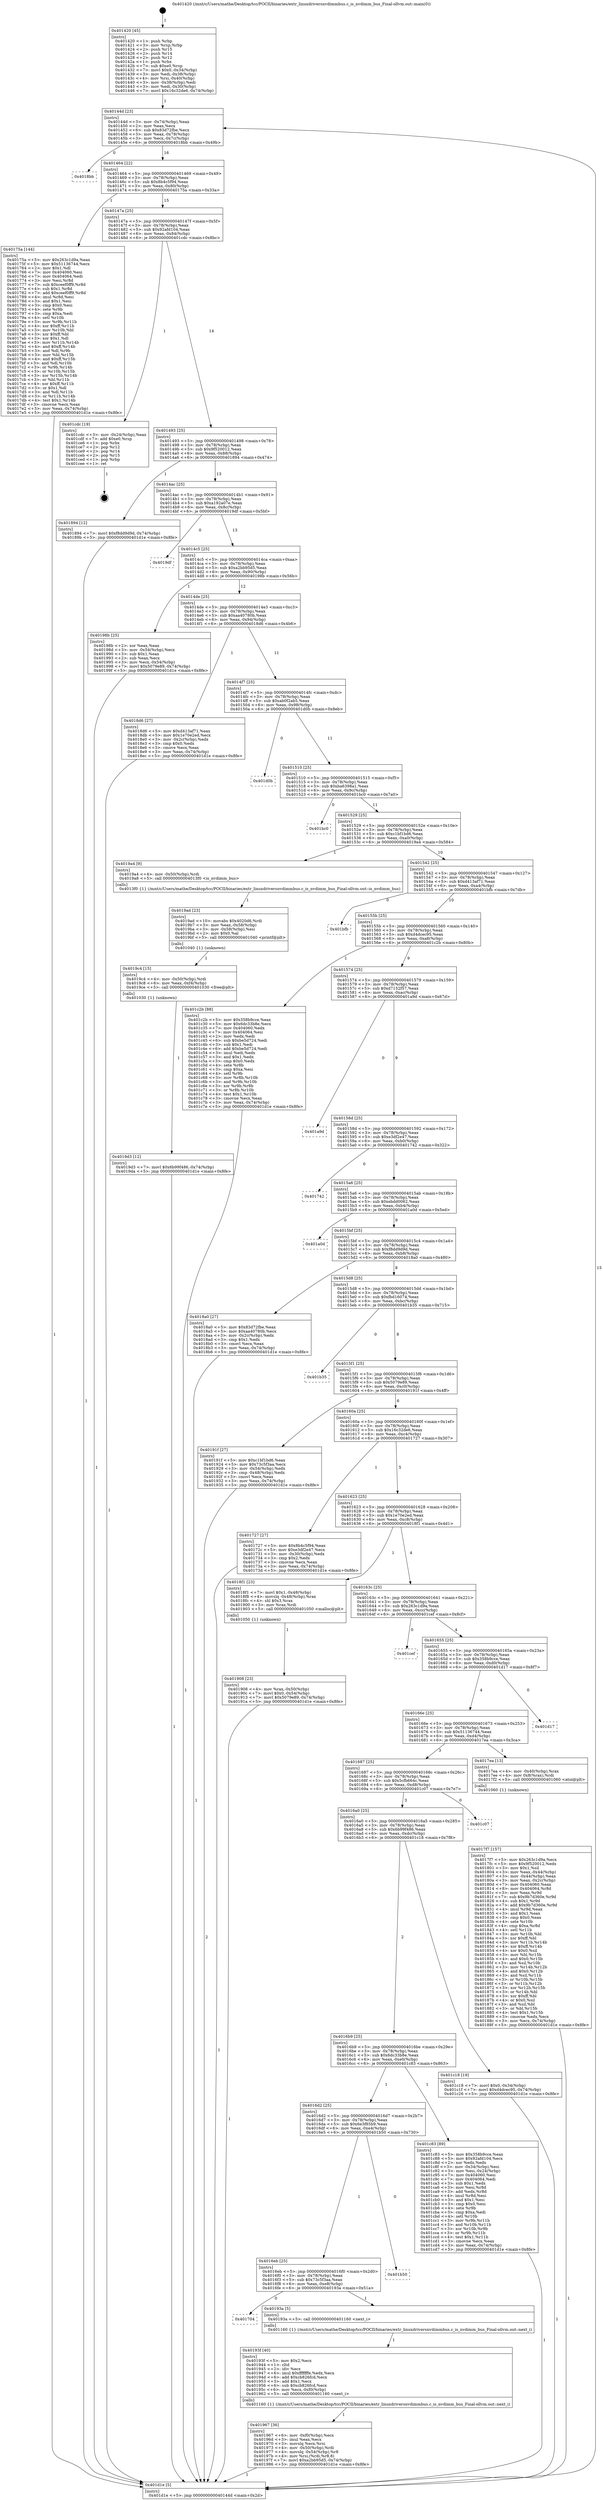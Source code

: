digraph "0x401420" {
  label = "0x401420 (/mnt/c/Users/mathe/Desktop/tcc/POCII/binaries/extr_linuxdriversnvdimmbus.c_is_nvdimm_bus_Final-ollvm.out::main(0))"
  labelloc = "t"
  node[shape=record]

  Entry [label="",width=0.3,height=0.3,shape=circle,fillcolor=black,style=filled]
  "0x40144d" [label="{
     0x40144d [23]\l
     | [instrs]\l
     &nbsp;&nbsp;0x40144d \<+3\>: mov -0x74(%rbp),%eax\l
     &nbsp;&nbsp;0x401450 \<+2\>: mov %eax,%ecx\l
     &nbsp;&nbsp;0x401452 \<+6\>: sub $0x83d72fbe,%ecx\l
     &nbsp;&nbsp;0x401458 \<+3\>: mov %eax,-0x78(%rbp)\l
     &nbsp;&nbsp;0x40145b \<+3\>: mov %ecx,-0x7c(%rbp)\l
     &nbsp;&nbsp;0x40145e \<+6\>: je 00000000004018bb \<main+0x49b\>\l
  }"]
  "0x4018bb" [label="{
     0x4018bb\l
  }", style=dashed]
  "0x401464" [label="{
     0x401464 [22]\l
     | [instrs]\l
     &nbsp;&nbsp;0x401464 \<+5\>: jmp 0000000000401469 \<main+0x49\>\l
     &nbsp;&nbsp;0x401469 \<+3\>: mov -0x78(%rbp),%eax\l
     &nbsp;&nbsp;0x40146c \<+5\>: sub $0x8b4c5f94,%eax\l
     &nbsp;&nbsp;0x401471 \<+3\>: mov %eax,-0x80(%rbp)\l
     &nbsp;&nbsp;0x401474 \<+6\>: je 000000000040175a \<main+0x33a\>\l
  }"]
  Exit [label="",width=0.3,height=0.3,shape=circle,fillcolor=black,style=filled,peripheries=2]
  "0x40175a" [label="{
     0x40175a [144]\l
     | [instrs]\l
     &nbsp;&nbsp;0x40175a \<+5\>: mov $0x263c1d9a,%eax\l
     &nbsp;&nbsp;0x40175f \<+5\>: mov $0x51136744,%ecx\l
     &nbsp;&nbsp;0x401764 \<+2\>: mov $0x1,%dl\l
     &nbsp;&nbsp;0x401766 \<+7\>: mov 0x404060,%esi\l
     &nbsp;&nbsp;0x40176d \<+7\>: mov 0x404064,%edi\l
     &nbsp;&nbsp;0x401774 \<+3\>: mov %esi,%r8d\l
     &nbsp;&nbsp;0x401777 \<+7\>: sub $0xceef0ff9,%r8d\l
     &nbsp;&nbsp;0x40177e \<+4\>: sub $0x1,%r8d\l
     &nbsp;&nbsp;0x401782 \<+7\>: add $0xceef0ff9,%r8d\l
     &nbsp;&nbsp;0x401789 \<+4\>: imul %r8d,%esi\l
     &nbsp;&nbsp;0x40178d \<+3\>: and $0x1,%esi\l
     &nbsp;&nbsp;0x401790 \<+3\>: cmp $0x0,%esi\l
     &nbsp;&nbsp;0x401793 \<+4\>: sete %r9b\l
     &nbsp;&nbsp;0x401797 \<+3\>: cmp $0xa,%edi\l
     &nbsp;&nbsp;0x40179a \<+4\>: setl %r10b\l
     &nbsp;&nbsp;0x40179e \<+3\>: mov %r9b,%r11b\l
     &nbsp;&nbsp;0x4017a1 \<+4\>: xor $0xff,%r11b\l
     &nbsp;&nbsp;0x4017a5 \<+3\>: mov %r10b,%bl\l
     &nbsp;&nbsp;0x4017a8 \<+3\>: xor $0xff,%bl\l
     &nbsp;&nbsp;0x4017ab \<+3\>: xor $0x1,%dl\l
     &nbsp;&nbsp;0x4017ae \<+3\>: mov %r11b,%r14b\l
     &nbsp;&nbsp;0x4017b1 \<+4\>: and $0xff,%r14b\l
     &nbsp;&nbsp;0x4017b5 \<+3\>: and %dl,%r9b\l
     &nbsp;&nbsp;0x4017b8 \<+3\>: mov %bl,%r15b\l
     &nbsp;&nbsp;0x4017bb \<+4\>: and $0xff,%r15b\l
     &nbsp;&nbsp;0x4017bf \<+3\>: and %dl,%r10b\l
     &nbsp;&nbsp;0x4017c2 \<+3\>: or %r9b,%r14b\l
     &nbsp;&nbsp;0x4017c5 \<+3\>: or %r10b,%r15b\l
     &nbsp;&nbsp;0x4017c8 \<+3\>: xor %r15b,%r14b\l
     &nbsp;&nbsp;0x4017cb \<+3\>: or %bl,%r11b\l
     &nbsp;&nbsp;0x4017ce \<+4\>: xor $0xff,%r11b\l
     &nbsp;&nbsp;0x4017d2 \<+3\>: or $0x1,%dl\l
     &nbsp;&nbsp;0x4017d5 \<+3\>: and %dl,%r11b\l
     &nbsp;&nbsp;0x4017d8 \<+3\>: or %r11b,%r14b\l
     &nbsp;&nbsp;0x4017db \<+4\>: test $0x1,%r14b\l
     &nbsp;&nbsp;0x4017df \<+3\>: cmovne %ecx,%eax\l
     &nbsp;&nbsp;0x4017e2 \<+3\>: mov %eax,-0x74(%rbp)\l
     &nbsp;&nbsp;0x4017e5 \<+5\>: jmp 0000000000401d1e \<main+0x8fe\>\l
  }"]
  "0x40147a" [label="{
     0x40147a [25]\l
     | [instrs]\l
     &nbsp;&nbsp;0x40147a \<+5\>: jmp 000000000040147f \<main+0x5f\>\l
     &nbsp;&nbsp;0x40147f \<+3\>: mov -0x78(%rbp),%eax\l
     &nbsp;&nbsp;0x401482 \<+5\>: sub $0x92afd104,%eax\l
     &nbsp;&nbsp;0x401487 \<+6\>: mov %eax,-0x84(%rbp)\l
     &nbsp;&nbsp;0x40148d \<+6\>: je 0000000000401cdc \<main+0x8bc\>\l
  }"]
  "0x4019d3" [label="{
     0x4019d3 [12]\l
     | [instrs]\l
     &nbsp;&nbsp;0x4019d3 \<+7\>: movl $0x6b99f486,-0x74(%rbp)\l
     &nbsp;&nbsp;0x4019da \<+5\>: jmp 0000000000401d1e \<main+0x8fe\>\l
  }"]
  "0x401cdc" [label="{
     0x401cdc [19]\l
     | [instrs]\l
     &nbsp;&nbsp;0x401cdc \<+3\>: mov -0x24(%rbp),%eax\l
     &nbsp;&nbsp;0x401cdf \<+7\>: add $0xe0,%rsp\l
     &nbsp;&nbsp;0x401ce6 \<+1\>: pop %rbx\l
     &nbsp;&nbsp;0x401ce7 \<+2\>: pop %r12\l
     &nbsp;&nbsp;0x401ce9 \<+2\>: pop %r14\l
     &nbsp;&nbsp;0x401ceb \<+2\>: pop %r15\l
     &nbsp;&nbsp;0x401ced \<+1\>: pop %rbp\l
     &nbsp;&nbsp;0x401cee \<+1\>: ret\l
  }"]
  "0x401493" [label="{
     0x401493 [25]\l
     | [instrs]\l
     &nbsp;&nbsp;0x401493 \<+5\>: jmp 0000000000401498 \<main+0x78\>\l
     &nbsp;&nbsp;0x401498 \<+3\>: mov -0x78(%rbp),%eax\l
     &nbsp;&nbsp;0x40149b \<+5\>: sub $0x9f520012,%eax\l
     &nbsp;&nbsp;0x4014a0 \<+6\>: mov %eax,-0x88(%rbp)\l
     &nbsp;&nbsp;0x4014a6 \<+6\>: je 0000000000401894 \<main+0x474\>\l
  }"]
  "0x4019c4" [label="{
     0x4019c4 [15]\l
     | [instrs]\l
     &nbsp;&nbsp;0x4019c4 \<+4\>: mov -0x50(%rbp),%rdi\l
     &nbsp;&nbsp;0x4019c8 \<+6\>: mov %eax,-0xf4(%rbp)\l
     &nbsp;&nbsp;0x4019ce \<+5\>: call 0000000000401030 \<free@plt\>\l
     | [calls]\l
     &nbsp;&nbsp;0x401030 \{1\} (unknown)\l
  }"]
  "0x401894" [label="{
     0x401894 [12]\l
     | [instrs]\l
     &nbsp;&nbsp;0x401894 \<+7\>: movl $0xf8dd9d9d,-0x74(%rbp)\l
     &nbsp;&nbsp;0x40189b \<+5\>: jmp 0000000000401d1e \<main+0x8fe\>\l
  }"]
  "0x4014ac" [label="{
     0x4014ac [25]\l
     | [instrs]\l
     &nbsp;&nbsp;0x4014ac \<+5\>: jmp 00000000004014b1 \<main+0x91\>\l
     &nbsp;&nbsp;0x4014b1 \<+3\>: mov -0x78(%rbp),%eax\l
     &nbsp;&nbsp;0x4014b4 \<+5\>: sub $0xa192a07e,%eax\l
     &nbsp;&nbsp;0x4014b9 \<+6\>: mov %eax,-0x8c(%rbp)\l
     &nbsp;&nbsp;0x4014bf \<+6\>: je 00000000004019df \<main+0x5bf\>\l
  }"]
  "0x4019ad" [label="{
     0x4019ad [23]\l
     | [instrs]\l
     &nbsp;&nbsp;0x4019ad \<+10\>: movabs $0x4020d6,%rdi\l
     &nbsp;&nbsp;0x4019b7 \<+3\>: mov %eax,-0x58(%rbp)\l
     &nbsp;&nbsp;0x4019ba \<+3\>: mov -0x58(%rbp),%esi\l
     &nbsp;&nbsp;0x4019bd \<+2\>: mov $0x0,%al\l
     &nbsp;&nbsp;0x4019bf \<+5\>: call 0000000000401040 \<printf@plt\>\l
     | [calls]\l
     &nbsp;&nbsp;0x401040 \{1\} (unknown)\l
  }"]
  "0x4019df" [label="{
     0x4019df\l
  }", style=dashed]
  "0x4014c5" [label="{
     0x4014c5 [25]\l
     | [instrs]\l
     &nbsp;&nbsp;0x4014c5 \<+5\>: jmp 00000000004014ca \<main+0xaa\>\l
     &nbsp;&nbsp;0x4014ca \<+3\>: mov -0x78(%rbp),%eax\l
     &nbsp;&nbsp;0x4014cd \<+5\>: sub $0xa2bb95d5,%eax\l
     &nbsp;&nbsp;0x4014d2 \<+6\>: mov %eax,-0x90(%rbp)\l
     &nbsp;&nbsp;0x4014d8 \<+6\>: je 000000000040198b \<main+0x56b\>\l
  }"]
  "0x401967" [label="{
     0x401967 [36]\l
     | [instrs]\l
     &nbsp;&nbsp;0x401967 \<+6\>: mov -0xf0(%rbp),%ecx\l
     &nbsp;&nbsp;0x40196d \<+3\>: imul %eax,%ecx\l
     &nbsp;&nbsp;0x401970 \<+3\>: movslq %ecx,%rsi\l
     &nbsp;&nbsp;0x401973 \<+4\>: mov -0x50(%rbp),%rdi\l
     &nbsp;&nbsp;0x401977 \<+4\>: movslq -0x54(%rbp),%r8\l
     &nbsp;&nbsp;0x40197b \<+4\>: mov %rsi,(%rdi,%r8,8)\l
     &nbsp;&nbsp;0x40197f \<+7\>: movl $0xa2bb95d5,-0x74(%rbp)\l
     &nbsp;&nbsp;0x401986 \<+5\>: jmp 0000000000401d1e \<main+0x8fe\>\l
  }"]
  "0x40198b" [label="{
     0x40198b [25]\l
     | [instrs]\l
     &nbsp;&nbsp;0x40198b \<+2\>: xor %eax,%eax\l
     &nbsp;&nbsp;0x40198d \<+3\>: mov -0x54(%rbp),%ecx\l
     &nbsp;&nbsp;0x401990 \<+3\>: sub $0x1,%eax\l
     &nbsp;&nbsp;0x401993 \<+2\>: sub %eax,%ecx\l
     &nbsp;&nbsp;0x401995 \<+3\>: mov %ecx,-0x54(%rbp)\l
     &nbsp;&nbsp;0x401998 \<+7\>: movl $0x5079e89,-0x74(%rbp)\l
     &nbsp;&nbsp;0x40199f \<+5\>: jmp 0000000000401d1e \<main+0x8fe\>\l
  }"]
  "0x4014de" [label="{
     0x4014de [25]\l
     | [instrs]\l
     &nbsp;&nbsp;0x4014de \<+5\>: jmp 00000000004014e3 \<main+0xc3\>\l
     &nbsp;&nbsp;0x4014e3 \<+3\>: mov -0x78(%rbp),%eax\l
     &nbsp;&nbsp;0x4014e6 \<+5\>: sub $0xaa40780b,%eax\l
     &nbsp;&nbsp;0x4014eb \<+6\>: mov %eax,-0x94(%rbp)\l
     &nbsp;&nbsp;0x4014f1 \<+6\>: je 00000000004018d6 \<main+0x4b6\>\l
  }"]
  "0x40193f" [label="{
     0x40193f [40]\l
     | [instrs]\l
     &nbsp;&nbsp;0x40193f \<+5\>: mov $0x2,%ecx\l
     &nbsp;&nbsp;0x401944 \<+1\>: cltd\l
     &nbsp;&nbsp;0x401945 \<+2\>: idiv %ecx\l
     &nbsp;&nbsp;0x401947 \<+6\>: imul $0xfffffffe,%edx,%ecx\l
     &nbsp;&nbsp;0x40194d \<+6\>: add $0xcb826fcd,%ecx\l
     &nbsp;&nbsp;0x401953 \<+3\>: add $0x1,%ecx\l
     &nbsp;&nbsp;0x401956 \<+6\>: sub $0xcb826fcd,%ecx\l
     &nbsp;&nbsp;0x40195c \<+6\>: mov %ecx,-0xf0(%rbp)\l
     &nbsp;&nbsp;0x401962 \<+5\>: call 0000000000401160 \<next_i\>\l
     | [calls]\l
     &nbsp;&nbsp;0x401160 \{1\} (/mnt/c/Users/mathe/Desktop/tcc/POCII/binaries/extr_linuxdriversnvdimmbus.c_is_nvdimm_bus_Final-ollvm.out::next_i)\l
  }"]
  "0x4018d6" [label="{
     0x4018d6 [27]\l
     | [instrs]\l
     &nbsp;&nbsp;0x4018d6 \<+5\>: mov $0xd413af71,%eax\l
     &nbsp;&nbsp;0x4018db \<+5\>: mov $0x1e70e2ed,%ecx\l
     &nbsp;&nbsp;0x4018e0 \<+3\>: mov -0x2c(%rbp),%edx\l
     &nbsp;&nbsp;0x4018e3 \<+3\>: cmp $0x0,%edx\l
     &nbsp;&nbsp;0x4018e6 \<+3\>: cmove %ecx,%eax\l
     &nbsp;&nbsp;0x4018e9 \<+3\>: mov %eax,-0x74(%rbp)\l
     &nbsp;&nbsp;0x4018ec \<+5\>: jmp 0000000000401d1e \<main+0x8fe\>\l
  }"]
  "0x4014f7" [label="{
     0x4014f7 [25]\l
     | [instrs]\l
     &nbsp;&nbsp;0x4014f7 \<+5\>: jmp 00000000004014fc \<main+0xdc\>\l
     &nbsp;&nbsp;0x4014fc \<+3\>: mov -0x78(%rbp),%eax\l
     &nbsp;&nbsp;0x4014ff \<+5\>: sub $0xab0f2ab5,%eax\l
     &nbsp;&nbsp;0x401504 \<+6\>: mov %eax,-0x98(%rbp)\l
     &nbsp;&nbsp;0x40150a \<+6\>: je 0000000000401d0b \<main+0x8eb\>\l
  }"]
  "0x401704" [label="{
     0x401704\l
  }", style=dashed]
  "0x401d0b" [label="{
     0x401d0b\l
  }", style=dashed]
  "0x401510" [label="{
     0x401510 [25]\l
     | [instrs]\l
     &nbsp;&nbsp;0x401510 \<+5\>: jmp 0000000000401515 \<main+0xf5\>\l
     &nbsp;&nbsp;0x401515 \<+3\>: mov -0x78(%rbp),%eax\l
     &nbsp;&nbsp;0x401518 \<+5\>: sub $0xba6398a1,%eax\l
     &nbsp;&nbsp;0x40151d \<+6\>: mov %eax,-0x9c(%rbp)\l
     &nbsp;&nbsp;0x401523 \<+6\>: je 0000000000401bc0 \<main+0x7a0\>\l
  }"]
  "0x40193a" [label="{
     0x40193a [5]\l
     | [instrs]\l
     &nbsp;&nbsp;0x40193a \<+5\>: call 0000000000401160 \<next_i\>\l
     | [calls]\l
     &nbsp;&nbsp;0x401160 \{1\} (/mnt/c/Users/mathe/Desktop/tcc/POCII/binaries/extr_linuxdriversnvdimmbus.c_is_nvdimm_bus_Final-ollvm.out::next_i)\l
  }"]
  "0x401bc0" [label="{
     0x401bc0\l
  }", style=dashed]
  "0x401529" [label="{
     0x401529 [25]\l
     | [instrs]\l
     &nbsp;&nbsp;0x401529 \<+5\>: jmp 000000000040152e \<main+0x10e\>\l
     &nbsp;&nbsp;0x40152e \<+3\>: mov -0x78(%rbp),%eax\l
     &nbsp;&nbsp;0x401531 \<+5\>: sub $0xc1bf1bd6,%eax\l
     &nbsp;&nbsp;0x401536 \<+6\>: mov %eax,-0xa0(%rbp)\l
     &nbsp;&nbsp;0x40153c \<+6\>: je 00000000004019a4 \<main+0x584\>\l
  }"]
  "0x4016eb" [label="{
     0x4016eb [25]\l
     | [instrs]\l
     &nbsp;&nbsp;0x4016eb \<+5\>: jmp 00000000004016f0 \<main+0x2d0\>\l
     &nbsp;&nbsp;0x4016f0 \<+3\>: mov -0x78(%rbp),%eax\l
     &nbsp;&nbsp;0x4016f3 \<+5\>: sub $0x73c5f3aa,%eax\l
     &nbsp;&nbsp;0x4016f8 \<+6\>: mov %eax,-0xe8(%rbp)\l
     &nbsp;&nbsp;0x4016fe \<+6\>: je 000000000040193a \<main+0x51a\>\l
  }"]
  "0x4019a4" [label="{
     0x4019a4 [9]\l
     | [instrs]\l
     &nbsp;&nbsp;0x4019a4 \<+4\>: mov -0x50(%rbp),%rdi\l
     &nbsp;&nbsp;0x4019a8 \<+5\>: call 00000000004013f0 \<is_nvdimm_bus\>\l
     | [calls]\l
     &nbsp;&nbsp;0x4013f0 \{1\} (/mnt/c/Users/mathe/Desktop/tcc/POCII/binaries/extr_linuxdriversnvdimmbus.c_is_nvdimm_bus_Final-ollvm.out::is_nvdimm_bus)\l
  }"]
  "0x401542" [label="{
     0x401542 [25]\l
     | [instrs]\l
     &nbsp;&nbsp;0x401542 \<+5\>: jmp 0000000000401547 \<main+0x127\>\l
     &nbsp;&nbsp;0x401547 \<+3\>: mov -0x78(%rbp),%eax\l
     &nbsp;&nbsp;0x40154a \<+5\>: sub $0xd413af71,%eax\l
     &nbsp;&nbsp;0x40154f \<+6\>: mov %eax,-0xa4(%rbp)\l
     &nbsp;&nbsp;0x401555 \<+6\>: je 0000000000401bfb \<main+0x7db\>\l
  }"]
  "0x401b50" [label="{
     0x401b50\l
  }", style=dashed]
  "0x401bfb" [label="{
     0x401bfb\l
  }", style=dashed]
  "0x40155b" [label="{
     0x40155b [25]\l
     | [instrs]\l
     &nbsp;&nbsp;0x40155b \<+5\>: jmp 0000000000401560 \<main+0x140\>\l
     &nbsp;&nbsp;0x401560 \<+3\>: mov -0x78(%rbp),%eax\l
     &nbsp;&nbsp;0x401563 \<+5\>: sub $0xd4dcec95,%eax\l
     &nbsp;&nbsp;0x401568 \<+6\>: mov %eax,-0xa8(%rbp)\l
     &nbsp;&nbsp;0x40156e \<+6\>: je 0000000000401c2b \<main+0x80b\>\l
  }"]
  "0x4016d2" [label="{
     0x4016d2 [25]\l
     | [instrs]\l
     &nbsp;&nbsp;0x4016d2 \<+5\>: jmp 00000000004016d7 \<main+0x2b7\>\l
     &nbsp;&nbsp;0x4016d7 \<+3\>: mov -0x78(%rbp),%eax\l
     &nbsp;&nbsp;0x4016da \<+5\>: sub $0x6e3f85b9,%eax\l
     &nbsp;&nbsp;0x4016df \<+6\>: mov %eax,-0xe4(%rbp)\l
     &nbsp;&nbsp;0x4016e5 \<+6\>: je 0000000000401b50 \<main+0x730\>\l
  }"]
  "0x401c2b" [label="{
     0x401c2b [88]\l
     | [instrs]\l
     &nbsp;&nbsp;0x401c2b \<+5\>: mov $0x358b9cce,%eax\l
     &nbsp;&nbsp;0x401c30 \<+5\>: mov $0x6dc33b8e,%ecx\l
     &nbsp;&nbsp;0x401c35 \<+7\>: mov 0x404060,%edx\l
     &nbsp;&nbsp;0x401c3c \<+7\>: mov 0x404064,%esi\l
     &nbsp;&nbsp;0x401c43 \<+2\>: mov %edx,%edi\l
     &nbsp;&nbsp;0x401c45 \<+6\>: sub $0xbe5d724,%edi\l
     &nbsp;&nbsp;0x401c4b \<+3\>: sub $0x1,%edi\l
     &nbsp;&nbsp;0x401c4e \<+6\>: add $0xbe5d724,%edi\l
     &nbsp;&nbsp;0x401c54 \<+3\>: imul %edi,%edx\l
     &nbsp;&nbsp;0x401c57 \<+3\>: and $0x1,%edx\l
     &nbsp;&nbsp;0x401c5a \<+3\>: cmp $0x0,%edx\l
     &nbsp;&nbsp;0x401c5d \<+4\>: sete %r8b\l
     &nbsp;&nbsp;0x401c61 \<+3\>: cmp $0xa,%esi\l
     &nbsp;&nbsp;0x401c64 \<+4\>: setl %r9b\l
     &nbsp;&nbsp;0x401c68 \<+3\>: mov %r8b,%r10b\l
     &nbsp;&nbsp;0x401c6b \<+3\>: and %r9b,%r10b\l
     &nbsp;&nbsp;0x401c6e \<+3\>: xor %r9b,%r8b\l
     &nbsp;&nbsp;0x401c71 \<+3\>: or %r8b,%r10b\l
     &nbsp;&nbsp;0x401c74 \<+4\>: test $0x1,%r10b\l
     &nbsp;&nbsp;0x401c78 \<+3\>: cmovne %ecx,%eax\l
     &nbsp;&nbsp;0x401c7b \<+3\>: mov %eax,-0x74(%rbp)\l
     &nbsp;&nbsp;0x401c7e \<+5\>: jmp 0000000000401d1e \<main+0x8fe\>\l
  }"]
  "0x401574" [label="{
     0x401574 [25]\l
     | [instrs]\l
     &nbsp;&nbsp;0x401574 \<+5\>: jmp 0000000000401579 \<main+0x159\>\l
     &nbsp;&nbsp;0x401579 \<+3\>: mov -0x78(%rbp),%eax\l
     &nbsp;&nbsp;0x40157c \<+5\>: sub $0xd7152f57,%eax\l
     &nbsp;&nbsp;0x401581 \<+6\>: mov %eax,-0xac(%rbp)\l
     &nbsp;&nbsp;0x401587 \<+6\>: je 0000000000401a9d \<main+0x67d\>\l
  }"]
  "0x401c83" [label="{
     0x401c83 [89]\l
     | [instrs]\l
     &nbsp;&nbsp;0x401c83 \<+5\>: mov $0x358b9cce,%eax\l
     &nbsp;&nbsp;0x401c88 \<+5\>: mov $0x92afd104,%ecx\l
     &nbsp;&nbsp;0x401c8d \<+2\>: xor %edx,%edx\l
     &nbsp;&nbsp;0x401c8f \<+3\>: mov -0x34(%rbp),%esi\l
     &nbsp;&nbsp;0x401c92 \<+3\>: mov %esi,-0x24(%rbp)\l
     &nbsp;&nbsp;0x401c95 \<+7\>: mov 0x404060,%esi\l
     &nbsp;&nbsp;0x401c9c \<+7\>: mov 0x404064,%edi\l
     &nbsp;&nbsp;0x401ca3 \<+3\>: sub $0x1,%edx\l
     &nbsp;&nbsp;0x401ca6 \<+3\>: mov %esi,%r8d\l
     &nbsp;&nbsp;0x401ca9 \<+3\>: add %edx,%r8d\l
     &nbsp;&nbsp;0x401cac \<+4\>: imul %r8d,%esi\l
     &nbsp;&nbsp;0x401cb0 \<+3\>: and $0x1,%esi\l
     &nbsp;&nbsp;0x401cb3 \<+3\>: cmp $0x0,%esi\l
     &nbsp;&nbsp;0x401cb6 \<+4\>: sete %r9b\l
     &nbsp;&nbsp;0x401cba \<+3\>: cmp $0xa,%edi\l
     &nbsp;&nbsp;0x401cbd \<+4\>: setl %r10b\l
     &nbsp;&nbsp;0x401cc1 \<+3\>: mov %r9b,%r11b\l
     &nbsp;&nbsp;0x401cc4 \<+3\>: and %r10b,%r11b\l
     &nbsp;&nbsp;0x401cc7 \<+3\>: xor %r10b,%r9b\l
     &nbsp;&nbsp;0x401cca \<+3\>: or %r9b,%r11b\l
     &nbsp;&nbsp;0x401ccd \<+4\>: test $0x1,%r11b\l
     &nbsp;&nbsp;0x401cd1 \<+3\>: cmovne %ecx,%eax\l
     &nbsp;&nbsp;0x401cd4 \<+3\>: mov %eax,-0x74(%rbp)\l
     &nbsp;&nbsp;0x401cd7 \<+5\>: jmp 0000000000401d1e \<main+0x8fe\>\l
  }"]
  "0x401a9d" [label="{
     0x401a9d\l
  }", style=dashed]
  "0x40158d" [label="{
     0x40158d [25]\l
     | [instrs]\l
     &nbsp;&nbsp;0x40158d \<+5\>: jmp 0000000000401592 \<main+0x172\>\l
     &nbsp;&nbsp;0x401592 \<+3\>: mov -0x78(%rbp),%eax\l
     &nbsp;&nbsp;0x401595 \<+5\>: sub $0xe3df2e47,%eax\l
     &nbsp;&nbsp;0x40159a \<+6\>: mov %eax,-0xb0(%rbp)\l
     &nbsp;&nbsp;0x4015a0 \<+6\>: je 0000000000401742 \<main+0x322\>\l
  }"]
  "0x4016b9" [label="{
     0x4016b9 [25]\l
     | [instrs]\l
     &nbsp;&nbsp;0x4016b9 \<+5\>: jmp 00000000004016be \<main+0x29e\>\l
     &nbsp;&nbsp;0x4016be \<+3\>: mov -0x78(%rbp),%eax\l
     &nbsp;&nbsp;0x4016c1 \<+5\>: sub $0x6dc33b8e,%eax\l
     &nbsp;&nbsp;0x4016c6 \<+6\>: mov %eax,-0xe0(%rbp)\l
     &nbsp;&nbsp;0x4016cc \<+6\>: je 0000000000401c83 \<main+0x863\>\l
  }"]
  "0x401742" [label="{
     0x401742\l
  }", style=dashed]
  "0x4015a6" [label="{
     0x4015a6 [25]\l
     | [instrs]\l
     &nbsp;&nbsp;0x4015a6 \<+5\>: jmp 00000000004015ab \<main+0x18b\>\l
     &nbsp;&nbsp;0x4015ab \<+3\>: mov -0x78(%rbp),%eax\l
     &nbsp;&nbsp;0x4015ae \<+5\>: sub $0xebdd0062,%eax\l
     &nbsp;&nbsp;0x4015b3 \<+6\>: mov %eax,-0xb4(%rbp)\l
     &nbsp;&nbsp;0x4015b9 \<+6\>: je 0000000000401a0d \<main+0x5ed\>\l
  }"]
  "0x401c18" [label="{
     0x401c18 [19]\l
     | [instrs]\l
     &nbsp;&nbsp;0x401c18 \<+7\>: movl $0x0,-0x34(%rbp)\l
     &nbsp;&nbsp;0x401c1f \<+7\>: movl $0xd4dcec95,-0x74(%rbp)\l
     &nbsp;&nbsp;0x401c26 \<+5\>: jmp 0000000000401d1e \<main+0x8fe\>\l
  }"]
  "0x401a0d" [label="{
     0x401a0d\l
  }", style=dashed]
  "0x4015bf" [label="{
     0x4015bf [25]\l
     | [instrs]\l
     &nbsp;&nbsp;0x4015bf \<+5\>: jmp 00000000004015c4 \<main+0x1a4\>\l
     &nbsp;&nbsp;0x4015c4 \<+3\>: mov -0x78(%rbp),%eax\l
     &nbsp;&nbsp;0x4015c7 \<+5\>: sub $0xf8dd9d9d,%eax\l
     &nbsp;&nbsp;0x4015cc \<+6\>: mov %eax,-0xb8(%rbp)\l
     &nbsp;&nbsp;0x4015d2 \<+6\>: je 00000000004018a0 \<main+0x480\>\l
  }"]
  "0x4016a0" [label="{
     0x4016a0 [25]\l
     | [instrs]\l
     &nbsp;&nbsp;0x4016a0 \<+5\>: jmp 00000000004016a5 \<main+0x285\>\l
     &nbsp;&nbsp;0x4016a5 \<+3\>: mov -0x78(%rbp),%eax\l
     &nbsp;&nbsp;0x4016a8 \<+5\>: sub $0x6b99f486,%eax\l
     &nbsp;&nbsp;0x4016ad \<+6\>: mov %eax,-0xdc(%rbp)\l
     &nbsp;&nbsp;0x4016b3 \<+6\>: je 0000000000401c18 \<main+0x7f8\>\l
  }"]
  "0x4018a0" [label="{
     0x4018a0 [27]\l
     | [instrs]\l
     &nbsp;&nbsp;0x4018a0 \<+5\>: mov $0x83d72fbe,%eax\l
     &nbsp;&nbsp;0x4018a5 \<+5\>: mov $0xaa40780b,%ecx\l
     &nbsp;&nbsp;0x4018aa \<+3\>: mov -0x2c(%rbp),%edx\l
     &nbsp;&nbsp;0x4018ad \<+3\>: cmp $0x1,%edx\l
     &nbsp;&nbsp;0x4018b0 \<+3\>: cmovl %ecx,%eax\l
     &nbsp;&nbsp;0x4018b3 \<+3\>: mov %eax,-0x74(%rbp)\l
     &nbsp;&nbsp;0x4018b6 \<+5\>: jmp 0000000000401d1e \<main+0x8fe\>\l
  }"]
  "0x4015d8" [label="{
     0x4015d8 [25]\l
     | [instrs]\l
     &nbsp;&nbsp;0x4015d8 \<+5\>: jmp 00000000004015dd \<main+0x1bd\>\l
     &nbsp;&nbsp;0x4015dd \<+3\>: mov -0x78(%rbp),%eax\l
     &nbsp;&nbsp;0x4015e0 \<+5\>: sub $0xfbd16074,%eax\l
     &nbsp;&nbsp;0x4015e5 \<+6\>: mov %eax,-0xbc(%rbp)\l
     &nbsp;&nbsp;0x4015eb \<+6\>: je 0000000000401b35 \<main+0x715\>\l
  }"]
  "0x401c07" [label="{
     0x401c07\l
  }", style=dashed]
  "0x401b35" [label="{
     0x401b35\l
  }", style=dashed]
  "0x4015f1" [label="{
     0x4015f1 [25]\l
     | [instrs]\l
     &nbsp;&nbsp;0x4015f1 \<+5\>: jmp 00000000004015f6 \<main+0x1d6\>\l
     &nbsp;&nbsp;0x4015f6 \<+3\>: mov -0x78(%rbp),%eax\l
     &nbsp;&nbsp;0x4015f9 \<+5\>: sub $0x5079e89,%eax\l
     &nbsp;&nbsp;0x4015fe \<+6\>: mov %eax,-0xc0(%rbp)\l
     &nbsp;&nbsp;0x401604 \<+6\>: je 000000000040191f \<main+0x4ff\>\l
  }"]
  "0x401908" [label="{
     0x401908 [23]\l
     | [instrs]\l
     &nbsp;&nbsp;0x401908 \<+4\>: mov %rax,-0x50(%rbp)\l
     &nbsp;&nbsp;0x40190c \<+7\>: movl $0x0,-0x54(%rbp)\l
     &nbsp;&nbsp;0x401913 \<+7\>: movl $0x5079e89,-0x74(%rbp)\l
     &nbsp;&nbsp;0x40191a \<+5\>: jmp 0000000000401d1e \<main+0x8fe\>\l
  }"]
  "0x40191f" [label="{
     0x40191f [27]\l
     | [instrs]\l
     &nbsp;&nbsp;0x40191f \<+5\>: mov $0xc1bf1bd6,%eax\l
     &nbsp;&nbsp;0x401924 \<+5\>: mov $0x73c5f3aa,%ecx\l
     &nbsp;&nbsp;0x401929 \<+3\>: mov -0x54(%rbp),%edx\l
     &nbsp;&nbsp;0x40192c \<+3\>: cmp -0x48(%rbp),%edx\l
     &nbsp;&nbsp;0x40192f \<+3\>: cmovl %ecx,%eax\l
     &nbsp;&nbsp;0x401932 \<+3\>: mov %eax,-0x74(%rbp)\l
     &nbsp;&nbsp;0x401935 \<+5\>: jmp 0000000000401d1e \<main+0x8fe\>\l
  }"]
  "0x40160a" [label="{
     0x40160a [25]\l
     | [instrs]\l
     &nbsp;&nbsp;0x40160a \<+5\>: jmp 000000000040160f \<main+0x1ef\>\l
     &nbsp;&nbsp;0x40160f \<+3\>: mov -0x78(%rbp),%eax\l
     &nbsp;&nbsp;0x401612 \<+5\>: sub $0x16c32de6,%eax\l
     &nbsp;&nbsp;0x401617 \<+6\>: mov %eax,-0xc4(%rbp)\l
     &nbsp;&nbsp;0x40161d \<+6\>: je 0000000000401727 \<main+0x307\>\l
  }"]
  "0x4017f7" [label="{
     0x4017f7 [157]\l
     | [instrs]\l
     &nbsp;&nbsp;0x4017f7 \<+5\>: mov $0x263c1d9a,%ecx\l
     &nbsp;&nbsp;0x4017fc \<+5\>: mov $0x9f520012,%edx\l
     &nbsp;&nbsp;0x401801 \<+3\>: mov $0x1,%sil\l
     &nbsp;&nbsp;0x401804 \<+3\>: mov %eax,-0x44(%rbp)\l
     &nbsp;&nbsp;0x401807 \<+3\>: mov -0x44(%rbp),%eax\l
     &nbsp;&nbsp;0x40180a \<+3\>: mov %eax,-0x2c(%rbp)\l
     &nbsp;&nbsp;0x40180d \<+7\>: mov 0x404060,%eax\l
     &nbsp;&nbsp;0x401814 \<+8\>: mov 0x404064,%r8d\l
     &nbsp;&nbsp;0x40181c \<+3\>: mov %eax,%r9d\l
     &nbsp;&nbsp;0x40181f \<+7\>: sub $0x9b7d360e,%r9d\l
     &nbsp;&nbsp;0x401826 \<+4\>: sub $0x1,%r9d\l
     &nbsp;&nbsp;0x40182a \<+7\>: add $0x9b7d360e,%r9d\l
     &nbsp;&nbsp;0x401831 \<+4\>: imul %r9d,%eax\l
     &nbsp;&nbsp;0x401835 \<+3\>: and $0x1,%eax\l
     &nbsp;&nbsp;0x401838 \<+3\>: cmp $0x0,%eax\l
     &nbsp;&nbsp;0x40183b \<+4\>: sete %r10b\l
     &nbsp;&nbsp;0x40183f \<+4\>: cmp $0xa,%r8d\l
     &nbsp;&nbsp;0x401843 \<+4\>: setl %r11b\l
     &nbsp;&nbsp;0x401847 \<+3\>: mov %r10b,%bl\l
     &nbsp;&nbsp;0x40184a \<+3\>: xor $0xff,%bl\l
     &nbsp;&nbsp;0x40184d \<+3\>: mov %r11b,%r14b\l
     &nbsp;&nbsp;0x401850 \<+4\>: xor $0xff,%r14b\l
     &nbsp;&nbsp;0x401854 \<+4\>: xor $0x0,%sil\l
     &nbsp;&nbsp;0x401858 \<+3\>: mov %bl,%r15b\l
     &nbsp;&nbsp;0x40185b \<+4\>: and $0x0,%r15b\l
     &nbsp;&nbsp;0x40185f \<+3\>: and %sil,%r10b\l
     &nbsp;&nbsp;0x401862 \<+3\>: mov %r14b,%r12b\l
     &nbsp;&nbsp;0x401865 \<+4\>: and $0x0,%r12b\l
     &nbsp;&nbsp;0x401869 \<+3\>: and %sil,%r11b\l
     &nbsp;&nbsp;0x40186c \<+3\>: or %r10b,%r15b\l
     &nbsp;&nbsp;0x40186f \<+3\>: or %r11b,%r12b\l
     &nbsp;&nbsp;0x401872 \<+3\>: xor %r12b,%r15b\l
     &nbsp;&nbsp;0x401875 \<+3\>: or %r14b,%bl\l
     &nbsp;&nbsp;0x401878 \<+3\>: xor $0xff,%bl\l
     &nbsp;&nbsp;0x40187b \<+4\>: or $0x0,%sil\l
     &nbsp;&nbsp;0x40187f \<+3\>: and %sil,%bl\l
     &nbsp;&nbsp;0x401882 \<+3\>: or %bl,%r15b\l
     &nbsp;&nbsp;0x401885 \<+4\>: test $0x1,%r15b\l
     &nbsp;&nbsp;0x401889 \<+3\>: cmovne %edx,%ecx\l
     &nbsp;&nbsp;0x40188c \<+3\>: mov %ecx,-0x74(%rbp)\l
     &nbsp;&nbsp;0x40188f \<+5\>: jmp 0000000000401d1e \<main+0x8fe\>\l
  }"]
  "0x401727" [label="{
     0x401727 [27]\l
     | [instrs]\l
     &nbsp;&nbsp;0x401727 \<+5\>: mov $0x8b4c5f94,%eax\l
     &nbsp;&nbsp;0x40172c \<+5\>: mov $0xe3df2e47,%ecx\l
     &nbsp;&nbsp;0x401731 \<+3\>: mov -0x30(%rbp),%edx\l
     &nbsp;&nbsp;0x401734 \<+3\>: cmp $0x2,%edx\l
     &nbsp;&nbsp;0x401737 \<+3\>: cmovne %ecx,%eax\l
     &nbsp;&nbsp;0x40173a \<+3\>: mov %eax,-0x74(%rbp)\l
     &nbsp;&nbsp;0x40173d \<+5\>: jmp 0000000000401d1e \<main+0x8fe\>\l
  }"]
  "0x401623" [label="{
     0x401623 [25]\l
     | [instrs]\l
     &nbsp;&nbsp;0x401623 \<+5\>: jmp 0000000000401628 \<main+0x208\>\l
     &nbsp;&nbsp;0x401628 \<+3\>: mov -0x78(%rbp),%eax\l
     &nbsp;&nbsp;0x40162b \<+5\>: sub $0x1e70e2ed,%eax\l
     &nbsp;&nbsp;0x401630 \<+6\>: mov %eax,-0xc8(%rbp)\l
     &nbsp;&nbsp;0x401636 \<+6\>: je 00000000004018f1 \<main+0x4d1\>\l
  }"]
  "0x401d1e" [label="{
     0x401d1e [5]\l
     | [instrs]\l
     &nbsp;&nbsp;0x401d1e \<+5\>: jmp 000000000040144d \<main+0x2d\>\l
  }"]
  "0x401420" [label="{
     0x401420 [45]\l
     | [instrs]\l
     &nbsp;&nbsp;0x401420 \<+1\>: push %rbp\l
     &nbsp;&nbsp;0x401421 \<+3\>: mov %rsp,%rbp\l
     &nbsp;&nbsp;0x401424 \<+2\>: push %r15\l
     &nbsp;&nbsp;0x401426 \<+2\>: push %r14\l
     &nbsp;&nbsp;0x401428 \<+2\>: push %r12\l
     &nbsp;&nbsp;0x40142a \<+1\>: push %rbx\l
     &nbsp;&nbsp;0x40142b \<+7\>: sub $0xe0,%rsp\l
     &nbsp;&nbsp;0x401432 \<+7\>: movl $0x0,-0x34(%rbp)\l
     &nbsp;&nbsp;0x401439 \<+3\>: mov %edi,-0x38(%rbp)\l
     &nbsp;&nbsp;0x40143c \<+4\>: mov %rsi,-0x40(%rbp)\l
     &nbsp;&nbsp;0x401440 \<+3\>: mov -0x38(%rbp),%edi\l
     &nbsp;&nbsp;0x401443 \<+3\>: mov %edi,-0x30(%rbp)\l
     &nbsp;&nbsp;0x401446 \<+7\>: movl $0x16c32de6,-0x74(%rbp)\l
  }"]
  "0x401687" [label="{
     0x401687 [25]\l
     | [instrs]\l
     &nbsp;&nbsp;0x401687 \<+5\>: jmp 000000000040168c \<main+0x26c\>\l
     &nbsp;&nbsp;0x40168c \<+3\>: mov -0x78(%rbp),%eax\l
     &nbsp;&nbsp;0x40168f \<+5\>: sub $0x5cfb664c,%eax\l
     &nbsp;&nbsp;0x401694 \<+6\>: mov %eax,-0xd8(%rbp)\l
     &nbsp;&nbsp;0x40169a \<+6\>: je 0000000000401c07 \<main+0x7e7\>\l
  }"]
  "0x4018f1" [label="{
     0x4018f1 [23]\l
     | [instrs]\l
     &nbsp;&nbsp;0x4018f1 \<+7\>: movl $0x1,-0x48(%rbp)\l
     &nbsp;&nbsp;0x4018f8 \<+4\>: movslq -0x48(%rbp),%rax\l
     &nbsp;&nbsp;0x4018fc \<+4\>: shl $0x3,%rax\l
     &nbsp;&nbsp;0x401900 \<+3\>: mov %rax,%rdi\l
     &nbsp;&nbsp;0x401903 \<+5\>: call 0000000000401050 \<malloc@plt\>\l
     | [calls]\l
     &nbsp;&nbsp;0x401050 \{1\} (unknown)\l
  }"]
  "0x40163c" [label="{
     0x40163c [25]\l
     | [instrs]\l
     &nbsp;&nbsp;0x40163c \<+5\>: jmp 0000000000401641 \<main+0x221\>\l
     &nbsp;&nbsp;0x401641 \<+3\>: mov -0x78(%rbp),%eax\l
     &nbsp;&nbsp;0x401644 \<+5\>: sub $0x263c1d9a,%eax\l
     &nbsp;&nbsp;0x401649 \<+6\>: mov %eax,-0xcc(%rbp)\l
     &nbsp;&nbsp;0x40164f \<+6\>: je 0000000000401cef \<main+0x8cf\>\l
  }"]
  "0x4017ea" [label="{
     0x4017ea [13]\l
     | [instrs]\l
     &nbsp;&nbsp;0x4017ea \<+4\>: mov -0x40(%rbp),%rax\l
     &nbsp;&nbsp;0x4017ee \<+4\>: mov 0x8(%rax),%rdi\l
     &nbsp;&nbsp;0x4017f2 \<+5\>: call 0000000000401060 \<atoi@plt\>\l
     | [calls]\l
     &nbsp;&nbsp;0x401060 \{1\} (unknown)\l
  }"]
  "0x401cef" [label="{
     0x401cef\l
  }", style=dashed]
  "0x401655" [label="{
     0x401655 [25]\l
     | [instrs]\l
     &nbsp;&nbsp;0x401655 \<+5\>: jmp 000000000040165a \<main+0x23a\>\l
     &nbsp;&nbsp;0x40165a \<+3\>: mov -0x78(%rbp),%eax\l
     &nbsp;&nbsp;0x40165d \<+5\>: sub $0x358b9cce,%eax\l
     &nbsp;&nbsp;0x401662 \<+6\>: mov %eax,-0xd0(%rbp)\l
     &nbsp;&nbsp;0x401668 \<+6\>: je 0000000000401d17 \<main+0x8f7\>\l
  }"]
  "0x40166e" [label="{
     0x40166e [25]\l
     | [instrs]\l
     &nbsp;&nbsp;0x40166e \<+5\>: jmp 0000000000401673 \<main+0x253\>\l
     &nbsp;&nbsp;0x401673 \<+3\>: mov -0x78(%rbp),%eax\l
     &nbsp;&nbsp;0x401676 \<+5\>: sub $0x51136744,%eax\l
     &nbsp;&nbsp;0x40167b \<+6\>: mov %eax,-0xd4(%rbp)\l
     &nbsp;&nbsp;0x401681 \<+6\>: je 00000000004017ea \<main+0x3ca\>\l
  }"]
  "0x401d17" [label="{
     0x401d17\l
  }", style=dashed]
  Entry -> "0x401420" [label=" 1"]
  "0x40144d" -> "0x4018bb" [label=" 0"]
  "0x40144d" -> "0x401464" [label=" 16"]
  "0x401cdc" -> Exit [label=" 1"]
  "0x401464" -> "0x40175a" [label=" 1"]
  "0x401464" -> "0x40147a" [label=" 15"]
  "0x401c83" -> "0x401d1e" [label=" 1"]
  "0x40147a" -> "0x401cdc" [label=" 1"]
  "0x40147a" -> "0x401493" [label=" 14"]
  "0x401c2b" -> "0x401d1e" [label=" 1"]
  "0x401493" -> "0x401894" [label=" 1"]
  "0x401493" -> "0x4014ac" [label=" 13"]
  "0x401c18" -> "0x401d1e" [label=" 1"]
  "0x4014ac" -> "0x4019df" [label=" 0"]
  "0x4014ac" -> "0x4014c5" [label=" 13"]
  "0x4019d3" -> "0x401d1e" [label=" 1"]
  "0x4014c5" -> "0x40198b" [label=" 1"]
  "0x4014c5" -> "0x4014de" [label=" 12"]
  "0x4019c4" -> "0x4019d3" [label=" 1"]
  "0x4014de" -> "0x4018d6" [label=" 1"]
  "0x4014de" -> "0x4014f7" [label=" 11"]
  "0x4019ad" -> "0x4019c4" [label=" 1"]
  "0x4014f7" -> "0x401d0b" [label=" 0"]
  "0x4014f7" -> "0x401510" [label=" 11"]
  "0x4019a4" -> "0x4019ad" [label=" 1"]
  "0x401510" -> "0x401bc0" [label=" 0"]
  "0x401510" -> "0x401529" [label=" 11"]
  "0x40198b" -> "0x401d1e" [label=" 1"]
  "0x401529" -> "0x4019a4" [label=" 1"]
  "0x401529" -> "0x401542" [label=" 10"]
  "0x40193f" -> "0x401967" [label=" 1"]
  "0x401542" -> "0x401bfb" [label=" 0"]
  "0x401542" -> "0x40155b" [label=" 10"]
  "0x40193a" -> "0x40193f" [label=" 1"]
  "0x40155b" -> "0x401c2b" [label=" 1"]
  "0x40155b" -> "0x401574" [label=" 9"]
  "0x4016eb" -> "0x40193a" [label=" 1"]
  "0x401574" -> "0x401a9d" [label=" 0"]
  "0x401574" -> "0x40158d" [label=" 9"]
  "0x401967" -> "0x401d1e" [label=" 1"]
  "0x40158d" -> "0x401742" [label=" 0"]
  "0x40158d" -> "0x4015a6" [label=" 9"]
  "0x4016d2" -> "0x401b50" [label=" 0"]
  "0x4015a6" -> "0x401a0d" [label=" 0"]
  "0x4015a6" -> "0x4015bf" [label=" 9"]
  "0x4016eb" -> "0x401704" [label=" 0"]
  "0x4015bf" -> "0x4018a0" [label=" 1"]
  "0x4015bf" -> "0x4015d8" [label=" 8"]
  "0x4016b9" -> "0x401c83" [label=" 1"]
  "0x4015d8" -> "0x401b35" [label=" 0"]
  "0x4015d8" -> "0x4015f1" [label=" 8"]
  "0x4016d2" -> "0x4016eb" [label=" 1"]
  "0x4015f1" -> "0x40191f" [label=" 2"]
  "0x4015f1" -> "0x40160a" [label=" 6"]
  "0x4016a0" -> "0x401c18" [label=" 1"]
  "0x40160a" -> "0x401727" [label=" 1"]
  "0x40160a" -> "0x401623" [label=" 5"]
  "0x401727" -> "0x401d1e" [label=" 1"]
  "0x401420" -> "0x40144d" [label=" 1"]
  "0x401d1e" -> "0x40144d" [label=" 15"]
  "0x40175a" -> "0x401d1e" [label=" 1"]
  "0x4016b9" -> "0x4016d2" [label=" 1"]
  "0x401623" -> "0x4018f1" [label=" 1"]
  "0x401623" -> "0x40163c" [label=" 4"]
  "0x401687" -> "0x4016a0" [label=" 3"]
  "0x40163c" -> "0x401cef" [label=" 0"]
  "0x40163c" -> "0x401655" [label=" 4"]
  "0x401687" -> "0x401c07" [label=" 0"]
  "0x401655" -> "0x401d17" [label=" 0"]
  "0x401655" -> "0x40166e" [label=" 4"]
  "0x4016a0" -> "0x4016b9" [label=" 2"]
  "0x40166e" -> "0x4017ea" [label=" 1"]
  "0x40166e" -> "0x401687" [label=" 3"]
  "0x4017ea" -> "0x4017f7" [label=" 1"]
  "0x4017f7" -> "0x401d1e" [label=" 1"]
  "0x401894" -> "0x401d1e" [label=" 1"]
  "0x4018a0" -> "0x401d1e" [label=" 1"]
  "0x4018d6" -> "0x401d1e" [label=" 1"]
  "0x4018f1" -> "0x401908" [label=" 1"]
  "0x401908" -> "0x401d1e" [label=" 1"]
  "0x40191f" -> "0x401d1e" [label=" 2"]
}

